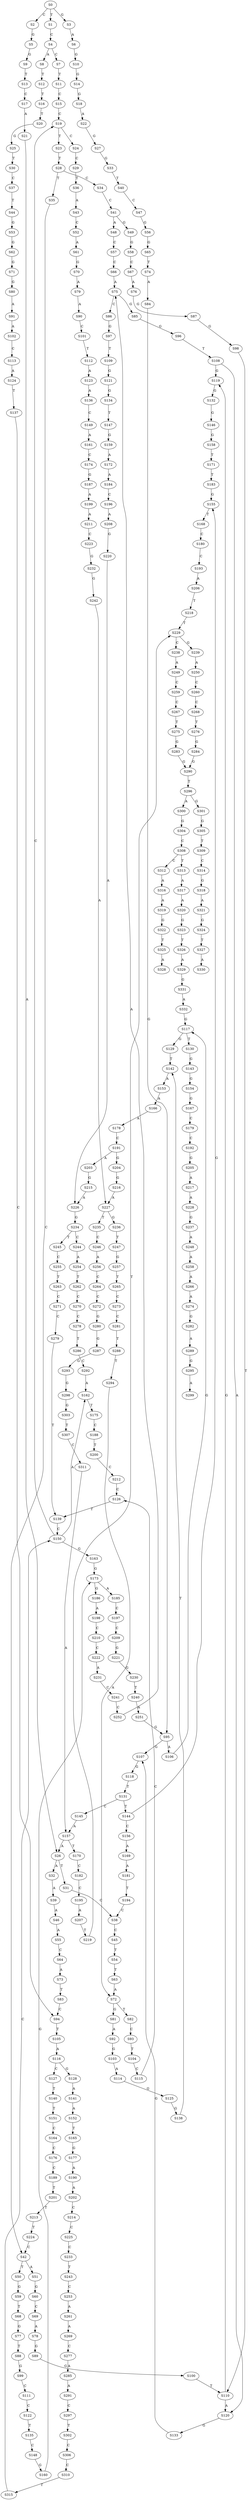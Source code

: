 strict digraph  {
	S0 -> S1 [ label = T ];
	S0 -> S2 [ label = C ];
	S0 -> S3 [ label = G ];
	S1 -> S4 [ label = C ];
	S2 -> S5 [ label = G ];
	S3 -> S6 [ label = A ];
	S4 -> S7 [ label = C ];
	S4 -> S8 [ label = A ];
	S5 -> S9 [ label = G ];
	S6 -> S10 [ label = G ];
	S7 -> S11 [ label = T ];
	S8 -> S12 [ label = T ];
	S9 -> S13 [ label = T ];
	S10 -> S14 [ label = G ];
	S11 -> S15 [ label = C ];
	S12 -> S16 [ label = T ];
	S13 -> S17 [ label = C ];
	S14 -> S18 [ label = G ];
	S15 -> S19 [ label = C ];
	S16 -> S20 [ label = T ];
	S17 -> S21 [ label = A ];
	S18 -> S22 [ label = A ];
	S19 -> S23 [ label = T ];
	S19 -> S24 [ label = C ];
	S20 -> S25 [ label = G ];
	S21 -> S26 [ label = A ];
	S22 -> S27 [ label = G ];
	S23 -> S28 [ label = T ];
	S24 -> S29 [ label = C ];
	S25 -> S30 [ label = T ];
	S26 -> S31 [ label = T ];
	S26 -> S32 [ label = A ];
	S27 -> S33 [ label = G ];
	S28 -> S34 [ label = C ];
	S28 -> S35 [ label = T ];
	S29 -> S36 [ label = T ];
	S30 -> S37 [ label = C ];
	S31 -> S38 [ label = C ];
	S32 -> S39 [ label = A ];
	S33 -> S40 [ label = T ];
	S34 -> S41 [ label = C ];
	S35 -> S42 [ label = C ];
	S36 -> S43 [ label = A ];
	S37 -> S44 [ label = T ];
	S38 -> S45 [ label = C ];
	S39 -> S46 [ label = A ];
	S40 -> S47 [ label = C ];
	S41 -> S48 [ label = A ];
	S41 -> S49 [ label = G ];
	S42 -> S50 [ label = T ];
	S42 -> S51 [ label = A ];
	S43 -> S52 [ label = C ];
	S44 -> S53 [ label = G ];
	S45 -> S54 [ label = T ];
	S46 -> S55 [ label = A ];
	S47 -> S56 [ label = G ];
	S48 -> S57 [ label = C ];
	S49 -> S58 [ label = G ];
	S50 -> S59 [ label = G ];
	S51 -> S60 [ label = G ];
	S52 -> S61 [ label = A ];
	S53 -> S62 [ label = G ];
	S54 -> S63 [ label = T ];
	S55 -> S64 [ label = C ];
	S56 -> S65 [ label = G ];
	S57 -> S66 [ label = C ];
	S58 -> S67 [ label = C ];
	S59 -> S68 [ label = T ];
	S60 -> S69 [ label = C ];
	S61 -> S70 [ label = G ];
	S62 -> S71 [ label = G ];
	S63 -> S72 [ label = A ];
	S64 -> S73 [ label = A ];
	S65 -> S74 [ label = T ];
	S66 -> S75 [ label = A ];
	S67 -> S76 [ label = A ];
	S68 -> S77 [ label = G ];
	S69 -> S78 [ label = A ];
	S70 -> S79 [ label = A ];
	S71 -> S80 [ label = G ];
	S72 -> S81 [ label = G ];
	S72 -> S82 [ label = T ];
	S73 -> S83 [ label = T ];
	S74 -> S84 [ label = A ];
	S75 -> S85 [ label = G ];
	S75 -> S86 [ label = C ];
	S76 -> S87 [ label = G ];
	S77 -> S88 [ label = T ];
	S78 -> S89 [ label = G ];
	S79 -> S90 [ label = A ];
	S80 -> S91 [ label = A ];
	S81 -> S92 [ label = A ];
	S82 -> S93 [ label = C ];
	S83 -> S94 [ label = C ];
	S84 -> S95 [ label = G ];
	S85 -> S96 [ label = G ];
	S86 -> S97 [ label = G ];
	S87 -> S98 [ label = G ];
	S88 -> S99 [ label = G ];
	S89 -> S100 [ label = G ];
	S90 -> S101 [ label = C ];
	S91 -> S102 [ label = A ];
	S92 -> S103 [ label = G ];
	S93 -> S104 [ label = T ];
	S94 -> S105 [ label = T ];
	S95 -> S106 [ label = A ];
	S95 -> S107 [ label = G ];
	S96 -> S108 [ label = T ];
	S97 -> S109 [ label = T ];
	S98 -> S110 [ label = T ];
	S99 -> S111 [ label = C ];
	S100 -> S110 [ label = T ];
	S101 -> S112 [ label = T ];
	S102 -> S113 [ label = C ];
	S103 -> S114 [ label = A ];
	S104 -> S115 [ label = C ];
	S105 -> S116 [ label = A ];
	S106 -> S117 [ label = G ];
	S107 -> S118 [ label = G ];
	S108 -> S119 [ label = G ];
	S108 -> S120 [ label = A ];
	S109 -> S121 [ label = G ];
	S110 -> S120 [ label = A ];
	S110 -> S119 [ label = G ];
	S111 -> S122 [ label = C ];
	S112 -> S123 [ label = A ];
	S113 -> S124 [ label = A ];
	S114 -> S125 [ label = G ];
	S115 -> S126 [ label = C ];
	S116 -> S127 [ label = C ];
	S116 -> S128 [ label = G ];
	S117 -> S129 [ label = G ];
	S117 -> S130 [ label = T ];
	S118 -> S131 [ label = T ];
	S119 -> S132 [ label = G ];
	S120 -> S133 [ label = G ];
	S121 -> S134 [ label = G ];
	S122 -> S135 [ label = T ];
	S123 -> S136 [ label = A ];
	S124 -> S137 [ label = T ];
	S125 -> S138 [ label = G ];
	S126 -> S139 [ label = T ];
	S127 -> S140 [ label = T ];
	S128 -> S141 [ label = A ];
	S129 -> S142 [ label = T ];
	S130 -> S143 [ label = G ];
	S131 -> S144 [ label = T ];
	S131 -> S145 [ label = C ];
	S132 -> S146 [ label = G ];
	S133 -> S107 [ label = G ];
	S134 -> S147 [ label = T ];
	S135 -> S148 [ label = C ];
	S136 -> S149 [ label = C ];
	S137 -> S94 [ label = C ];
	S138 -> S142 [ label = T ];
	S139 -> S150 [ label = C ];
	S140 -> S151 [ label = T ];
	S141 -> S152 [ label = A ];
	S142 -> S153 [ label = A ];
	S143 -> S154 [ label = G ];
	S144 -> S155 [ label = G ];
	S144 -> S156 [ label = C ];
	S145 -> S157 [ label = A ];
	S146 -> S158 [ label = G ];
	S147 -> S159 [ label = G ];
	S148 -> S160 [ label = G ];
	S149 -> S161 [ label = A ];
	S150 -> S19 [ label = C ];
	S150 -> S162 [ label = A ];
	S150 -> S163 [ label = G ];
	S151 -> S164 [ label = C ];
	S152 -> S165 [ label = T ];
	S153 -> S166 [ label = A ];
	S154 -> S167 [ label = G ];
	S155 -> S168 [ label = T ];
	S156 -> S169 [ label = A ];
	S157 -> S26 [ label = A ];
	S157 -> S170 [ label = T ];
	S158 -> S171 [ label = T ];
	S159 -> S172 [ label = A ];
	S160 -> S173 [ label = G ];
	S161 -> S174 [ label = C ];
	S162 -> S175 [ label = T ];
	S163 -> S173 [ label = G ];
	S164 -> S176 [ label = C ];
	S165 -> S177 [ label = G ];
	S166 -> S178 [ label = A ];
	S167 -> S179 [ label = C ];
	S168 -> S180 [ label = C ];
	S169 -> S181 [ label = A ];
	S170 -> S182 [ label = C ];
	S171 -> S183 [ label = T ];
	S172 -> S184 [ label = A ];
	S173 -> S185 [ label = A ];
	S173 -> S186 [ label = G ];
	S174 -> S187 [ label = G ];
	S175 -> S188 [ label = C ];
	S176 -> S189 [ label = C ];
	S177 -> S190 [ label = A ];
	S178 -> S191 [ label = C ];
	S179 -> S192 [ label = C ];
	S180 -> S193 [ label = C ];
	S181 -> S194 [ label = T ];
	S182 -> S195 [ label = C ];
	S183 -> S155 [ label = G ];
	S184 -> S196 [ label = C ];
	S185 -> S197 [ label = C ];
	S186 -> S198 [ label = A ];
	S187 -> S199 [ label = A ];
	S188 -> S200 [ label = T ];
	S189 -> S201 [ label = T ];
	S190 -> S202 [ label = A ];
	S191 -> S203 [ label = A ];
	S191 -> S204 [ label = G ];
	S192 -> S205 [ label = G ];
	S193 -> S206 [ label = A ];
	S194 -> S38 [ label = C ];
	S195 -> S207 [ label = A ];
	S196 -> S208 [ label = A ];
	S197 -> S209 [ label = C ];
	S198 -> S210 [ label = C ];
	S199 -> S211 [ label = A ];
	S200 -> S212 [ label = C ];
	S201 -> S213 [ label = T ];
	S202 -> S214 [ label = C ];
	S203 -> S215 [ label = G ];
	S204 -> S216 [ label = G ];
	S205 -> S217 [ label = A ];
	S206 -> S218 [ label = T ];
	S207 -> S219 [ label = T ];
	S208 -> S220 [ label = G ];
	S209 -> S221 [ label = G ];
	S210 -> S222 [ label = C ];
	S211 -> S223 [ label = C ];
	S212 -> S126 [ label = C ];
	S213 -> S224 [ label = T ];
	S214 -> S225 [ label = C ];
	S215 -> S226 [ label = A ];
	S216 -> S227 [ label = A ];
	S217 -> S228 [ label = A ];
	S218 -> S229 [ label = T ];
	S219 -> S229 [ label = T ];
	S220 -> S226 [ label = A ];
	S221 -> S230 [ label = G ];
	S222 -> S231 [ label = A ];
	S223 -> S232 [ label = G ];
	S224 -> S42 [ label = C ];
	S225 -> S233 [ label = C ];
	S226 -> S234 [ label = G ];
	S227 -> S235 [ label = T ];
	S227 -> S236 [ label = G ];
	S228 -> S237 [ label = G ];
	S229 -> S238 [ label = C ];
	S229 -> S239 [ label = G ];
	S230 -> S240 [ label = T ];
	S231 -> S241 [ label = C ];
	S232 -> S242 [ label = G ];
	S233 -> S243 [ label = T ];
	S234 -> S244 [ label = C ];
	S234 -> S245 [ label = T ];
	S235 -> S246 [ label = C ];
	S236 -> S247 [ label = T ];
	S237 -> S248 [ label = A ];
	S238 -> S249 [ label = A ];
	S239 -> S250 [ label = A ];
	S240 -> S251 [ label = A ];
	S241 -> S252 [ label = C ];
	S242 -> S227 [ label = A ];
	S243 -> S253 [ label = C ];
	S244 -> S254 [ label = A ];
	S245 -> S255 [ label = C ];
	S246 -> S256 [ label = A ];
	S247 -> S257 [ label = G ];
	S248 -> S258 [ label = A ];
	S249 -> S259 [ label = C ];
	S250 -> S260 [ label = C ];
	S251 -> S95 [ label = G ];
	S252 -> S75 [ label = A ];
	S253 -> S261 [ label = A ];
	S254 -> S262 [ label = T ];
	S255 -> S263 [ label = T ];
	S256 -> S264 [ label = C ];
	S257 -> S265 [ label = T ];
	S258 -> S266 [ label = A ];
	S259 -> S267 [ label = C ];
	S260 -> S268 [ label = C ];
	S261 -> S269 [ label = A ];
	S262 -> S270 [ label = C ];
	S263 -> S271 [ label = C ];
	S264 -> S272 [ label = C ];
	S265 -> S273 [ label = C ];
	S266 -> S274 [ label = A ];
	S267 -> S275 [ label = T ];
	S268 -> S276 [ label = T ];
	S269 -> S277 [ label = C ];
	S270 -> S278 [ label = C ];
	S271 -> S279 [ label = C ];
	S272 -> S280 [ label = G ];
	S273 -> S281 [ label = C ];
	S274 -> S282 [ label = G ];
	S275 -> S283 [ label = G ];
	S276 -> S284 [ label = G ];
	S277 -> S285 [ label = A ];
	S278 -> S286 [ label = T ];
	S279 -> S139 [ label = T ];
	S280 -> S287 [ label = G ];
	S281 -> S288 [ label = T ];
	S282 -> S289 [ label = A ];
	S283 -> S290 [ label = G ];
	S284 -> S290 [ label = G ];
	S285 -> S291 [ label = A ];
	S286 -> S292 [ label = C ];
	S287 -> S293 [ label = G ];
	S288 -> S294 [ label = T ];
	S289 -> S295 [ label = G ];
	S290 -> S296 [ label = T ];
	S291 -> S297 [ label = C ];
	S292 -> S162 [ label = A ];
	S293 -> S298 [ label = G ];
	S294 -> S72 [ label = A ];
	S295 -> S299 [ label = A ];
	S296 -> S300 [ label = A ];
	S296 -> S301 [ label = G ];
	S297 -> S302 [ label = T ];
	S298 -> S303 [ label = G ];
	S300 -> S304 [ label = G ];
	S301 -> S305 [ label = G ];
	S302 -> S306 [ label = C ];
	S303 -> S307 [ label = T ];
	S304 -> S308 [ label = C ];
	S305 -> S309 [ label = T ];
	S306 -> S310 [ label = C ];
	S307 -> S311 [ label = C ];
	S308 -> S312 [ label = C ];
	S308 -> S313 [ label = T ];
	S309 -> S314 [ label = C ];
	S310 -> S315 [ label = T ];
	S311 -> S157 [ label = A ];
	S312 -> S316 [ label = A ];
	S313 -> S317 [ label = A ];
	S314 -> S318 [ label = G ];
	S315 -> S150 [ label = C ];
	S316 -> S319 [ label = A ];
	S317 -> S320 [ label = A ];
	S318 -> S321 [ label = A ];
	S319 -> S322 [ label = G ];
	S320 -> S323 [ label = G ];
	S321 -> S324 [ label = G ];
	S322 -> S325 [ label = T ];
	S323 -> S326 [ label = T ];
	S324 -> S327 [ label = T ];
	S325 -> S328 [ label = A ];
	S326 -> S329 [ label = A ];
	S327 -> S330 [ label = A ];
	S329 -> S331 [ label = G ];
	S331 -> S332 [ label = A ];
	S332 -> S117 [ label = G ];
}
